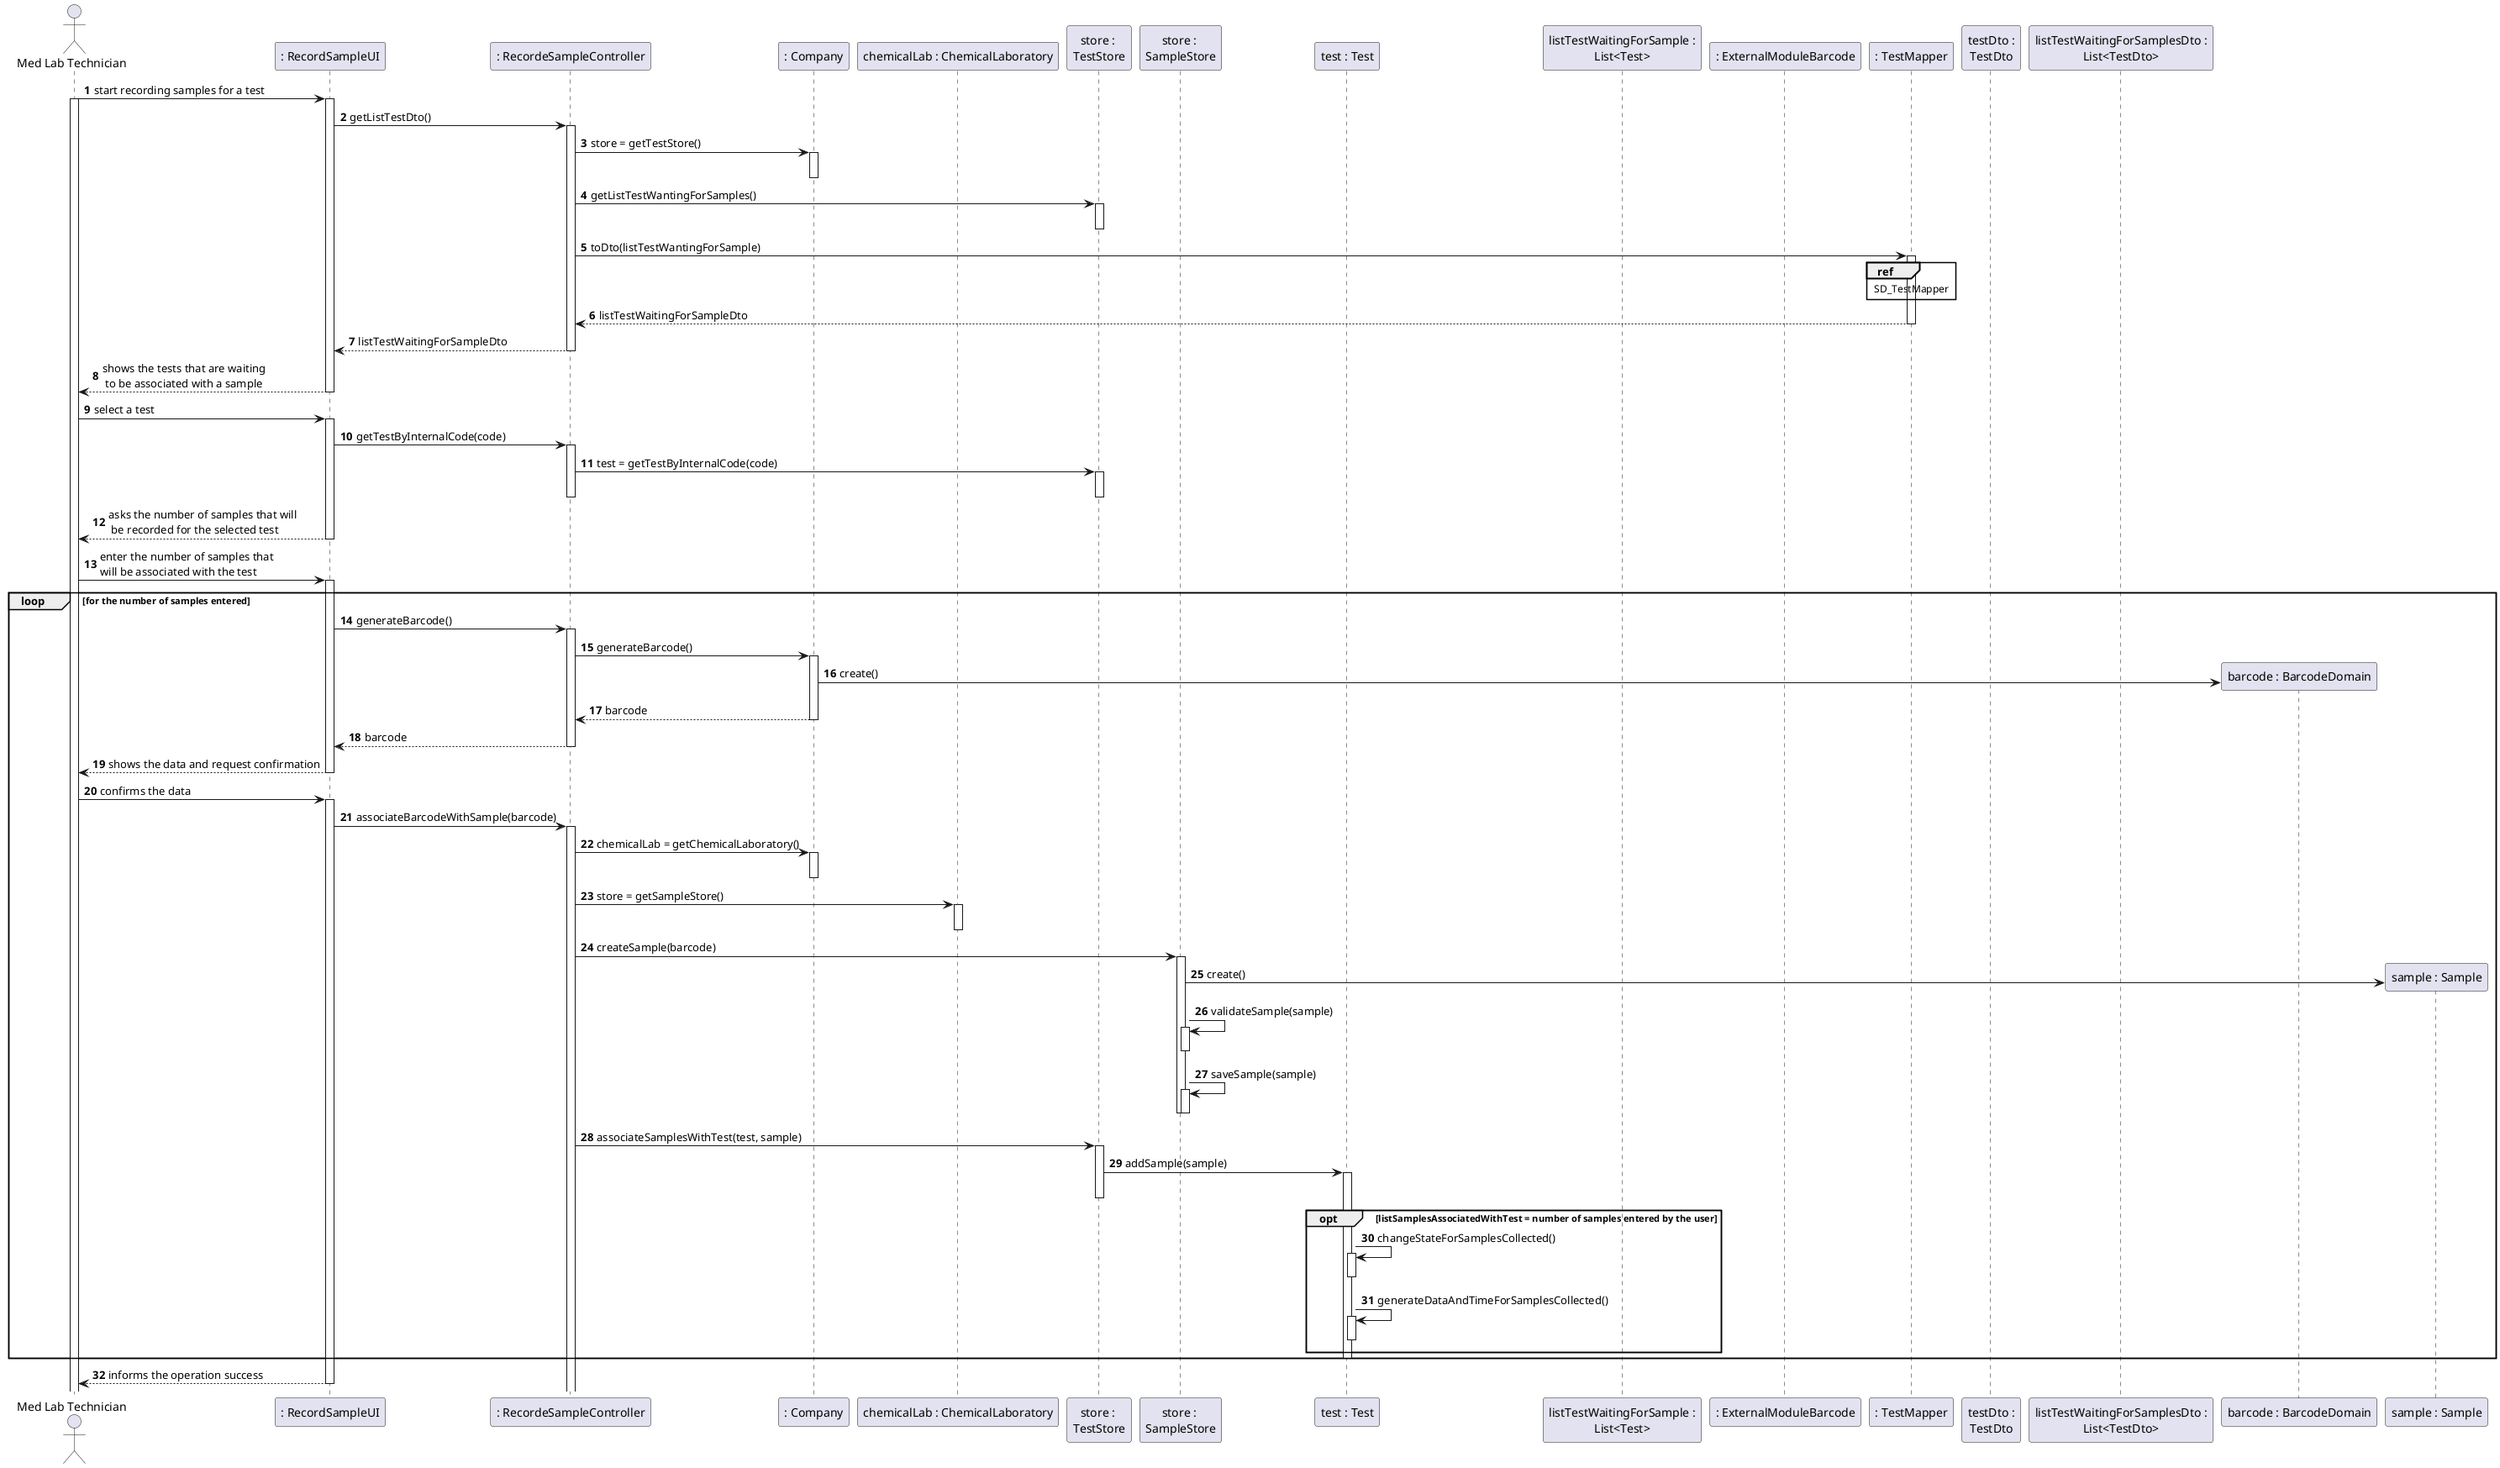 @startuml
autonumber
actor "Med Lab Technician" as MEDLAB
participant ": RecordSampleUI" as UI
participant ": RecordeSampleController" as CONTROLLER
participant ": Company" as COMPANY
participant "chemicalLab : ChemicalLaboratory" as LAB
participant "store : \nTestStore" as TESTSTORE
participant "store : \nSampleStore" as SAMPLESTORE
participant "test : Test" as TEST
participant "listTestWaitingForSample :\nList<Test>" as TESTLIST
participant ": ExternalModuleBarcode" as INTERFACE
participant ": TestMapper" as MAPPER
participant "testDto :\nTestDto" as TESTDTO
participant "listTestWaitingForSamplesDto :\nList<TestDto>" as TESTDTOLIST









MEDLAB -> UI : start recording samples for a test
activate MEDLAB
activate UI
UI -> CONTROLLER : getListTestDto()
activate CONTROLLER
CONTROLLER -> COMPANY : store = getTestStore()
activate COMPANY
deactivate COMPANY
CONTROLLER -> TESTSTORE : getListTestWantingForSamples()
activate TESTSTORE
deactivate TESTSTORE
CONTROLLER -> MAPPER : toDto(listTestWantingForSample)
activate MAPPER
ref over MAPPER
SD_TestMapper
end ref

MAPPER-->CONTROLLER : listTestWaitingForSampleDto
deactivate MAPPER
CONTROLLER --> UI : listTestWaitingForSampleDto




deactivate CONTROLLER

UI --> MEDLAB : shows the tests that are waiting \n to be associated with a sample
deactivate UI

MEDLAB -> UI : select a test
activate UI
UI->CONTROLLER : getTestByInternalCode(code)
activate CONTROLLER
CONTROLLER->TESTSTORE : test = getTestByInternalCode(code)
activate TESTSTORE
deactivate TESTSTORE
deactivate CONTROLLER
UI --> MEDLAB : asks the number of samples that will \n be recorded for the selected test
deactivate UI
MEDLAB ->UI : enter the number of samples that \nwill be associated with the test
activate UI
loop for the number of samples entered
UI->CONTROLLER : generateBarcode()
activate CONTROLLER
CONTROLLER->COMPANY : generateBarcode()
activate COMPANY
COMPANY-> "barcode : BarcodeDomain"** : create()
COMPANY-->CONTROLLER : barcode
deactivate COMPANY
CONTROLLER-->UI : barcode

deactivate CONTROLLER

UI --> MEDLAB : shows the data and request confirmation
deactivate UI
MEDLAB -> UI : confirms the data
activate UI
UI->CONTROLLER : associateBarcodeWithSample(barcode)
activate CONTROLLER
CONTROLLER->COMPANY : chemicalLab = getChemicalLaboratory()
activate COMPANY
deactivate COMPANY
CONTROLLER-> LAB : store = getSampleStore()
activate LAB
deactivate LAB


CONTROLLER->SAMPLESTORE : createSample(barcode)
activate SAMPLESTORE
SAMPLESTORE->"sample : Sample"** : create()
SAMPLESTORE->SAMPLESTORE : validateSample(sample)
activate SAMPLESTORE
deactivate SAMPLESTORE
SAMPLESTORE->SAMPLESTORE : saveSample(sample)
activate SAMPLESTORE
deactivate SAMPLESTORE
deactivate SAMPLESTORE
CONTROLLER->TESTSTORE : associateSamplesWithTest(test, sample)
activate TESTSTORE
TESTSTORE->TEST : addSample(sample)
activate TEST

deactivate TESTSTORE
opt listSamplesAssociatedWithTest = number of samples entered by the user

TEST->TEST : changeStateForSamplesCollected()
activate TEST
deactivate TEST
TEST->TEST : generateDataAndTimeForSamplesCollected()
activate TEST
deactivate TEST

end opt
deactivate TEST

end loop


UI --> MEDLAB : informs the operation success
deactivate UI
@enduml


